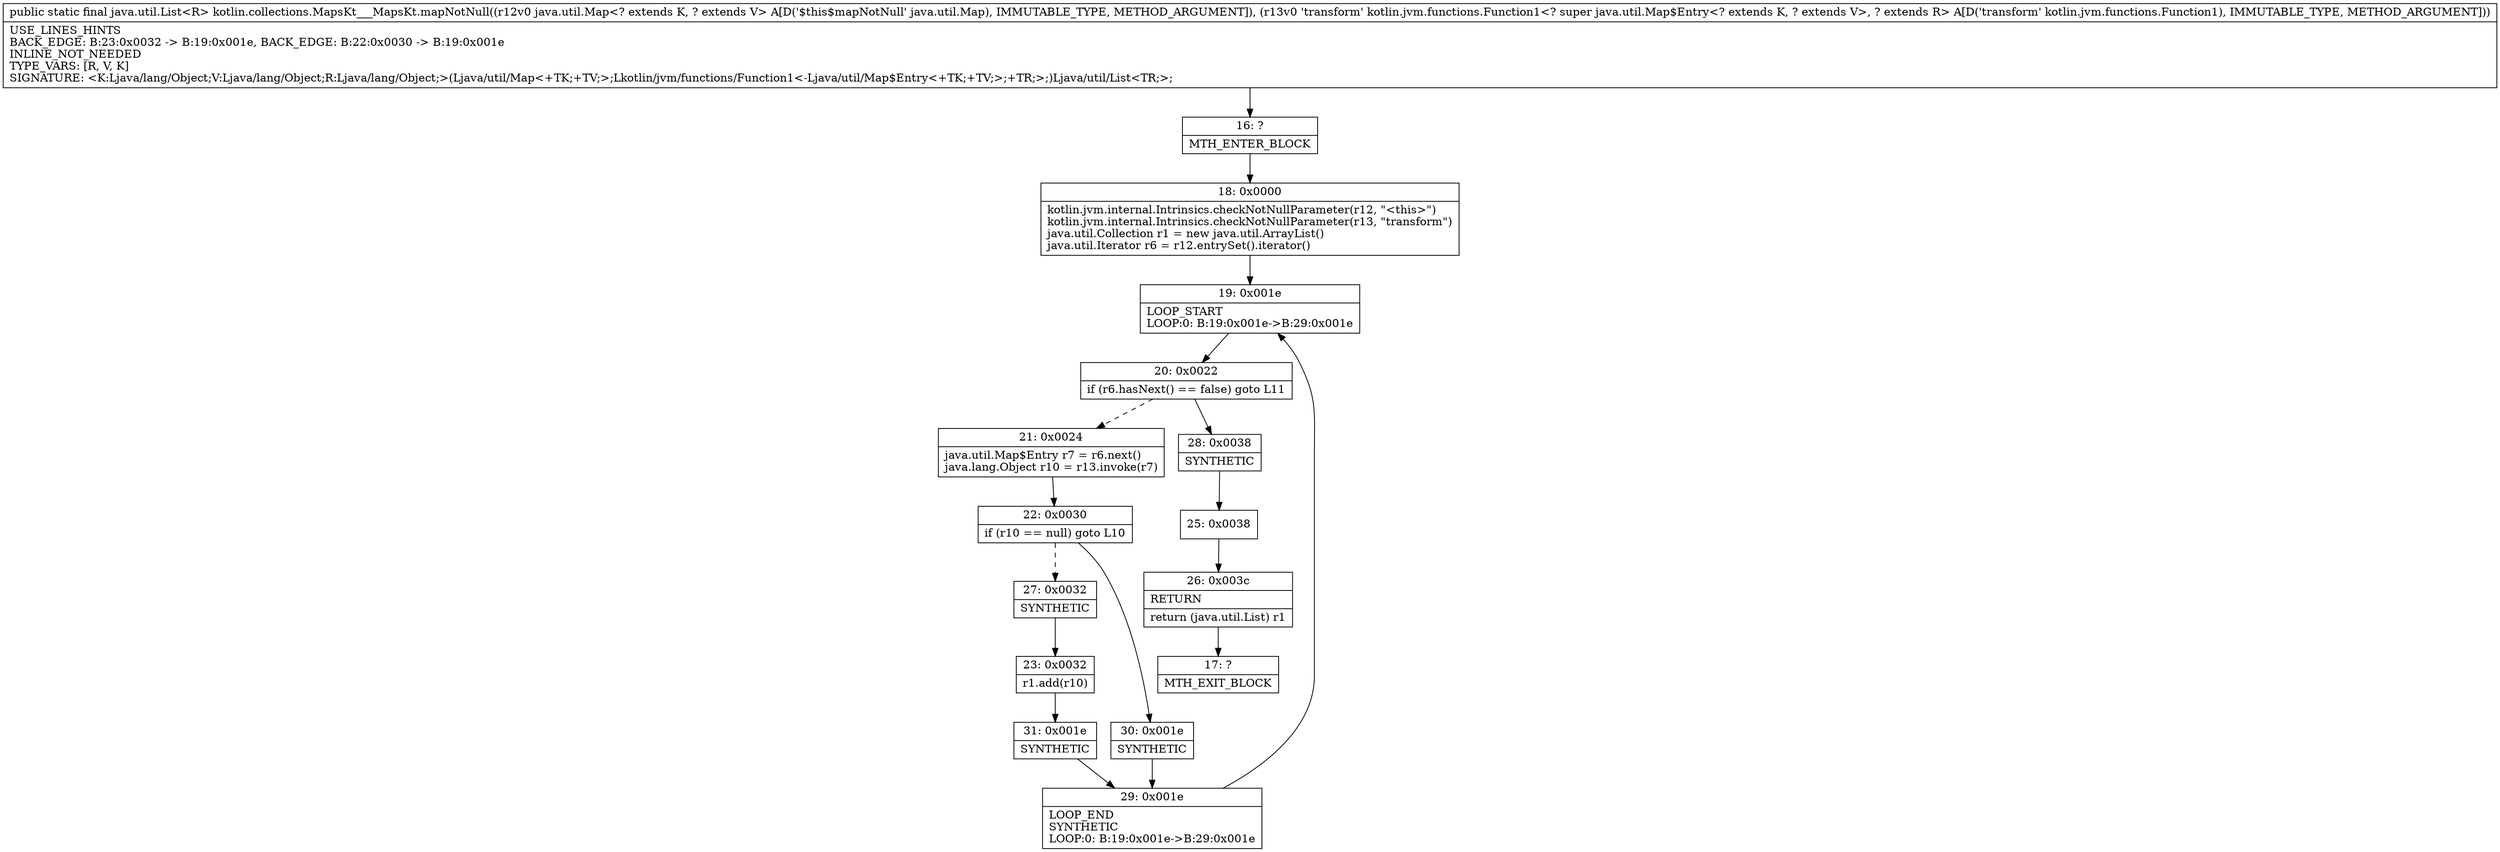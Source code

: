 digraph "CFG forkotlin.collections.MapsKt___MapsKt.mapNotNull(Ljava\/util\/Map;Lkotlin\/jvm\/functions\/Function1;)Ljava\/util\/List;" {
Node_16 [shape=record,label="{16\:\ ?|MTH_ENTER_BLOCK\l}"];
Node_18 [shape=record,label="{18\:\ 0x0000|kotlin.jvm.internal.Intrinsics.checkNotNullParameter(r12, \"\<this\>\")\lkotlin.jvm.internal.Intrinsics.checkNotNullParameter(r13, \"transform\")\ljava.util.Collection r1 = new java.util.ArrayList()\ljava.util.Iterator r6 = r12.entrySet().iterator()\l}"];
Node_19 [shape=record,label="{19\:\ 0x001e|LOOP_START\lLOOP:0: B:19:0x001e\-\>B:29:0x001e\l}"];
Node_20 [shape=record,label="{20\:\ 0x0022|if (r6.hasNext() == false) goto L11\l}"];
Node_21 [shape=record,label="{21\:\ 0x0024|java.util.Map$Entry r7 = r6.next()\ljava.lang.Object r10 = r13.invoke(r7)\l}"];
Node_22 [shape=record,label="{22\:\ 0x0030|if (r10 == null) goto L10\l}"];
Node_27 [shape=record,label="{27\:\ 0x0032|SYNTHETIC\l}"];
Node_23 [shape=record,label="{23\:\ 0x0032|r1.add(r10)\l}"];
Node_31 [shape=record,label="{31\:\ 0x001e|SYNTHETIC\l}"];
Node_29 [shape=record,label="{29\:\ 0x001e|LOOP_END\lSYNTHETIC\lLOOP:0: B:19:0x001e\-\>B:29:0x001e\l}"];
Node_30 [shape=record,label="{30\:\ 0x001e|SYNTHETIC\l}"];
Node_28 [shape=record,label="{28\:\ 0x0038|SYNTHETIC\l}"];
Node_25 [shape=record,label="{25\:\ 0x0038}"];
Node_26 [shape=record,label="{26\:\ 0x003c|RETURN\l|return (java.util.List) r1\l}"];
Node_17 [shape=record,label="{17\:\ ?|MTH_EXIT_BLOCK\l}"];
MethodNode[shape=record,label="{public static final java.util.List\<R\> kotlin.collections.MapsKt___MapsKt.mapNotNull((r12v0 java.util.Map\<? extends K, ? extends V\> A[D('$this$mapNotNull' java.util.Map), IMMUTABLE_TYPE, METHOD_ARGUMENT]), (r13v0 'transform' kotlin.jvm.functions.Function1\<? super java.util.Map$Entry\<? extends K, ? extends V\>, ? extends R\> A[D('transform' kotlin.jvm.functions.Function1), IMMUTABLE_TYPE, METHOD_ARGUMENT]))  | USE_LINES_HINTS\lBACK_EDGE: B:23:0x0032 \-\> B:19:0x001e, BACK_EDGE: B:22:0x0030 \-\> B:19:0x001e\lINLINE_NOT_NEEDED\lTYPE_VARS: [R, V, K]\lSIGNATURE: \<K:Ljava\/lang\/Object;V:Ljava\/lang\/Object;R:Ljava\/lang\/Object;\>(Ljava\/util\/Map\<+TK;+TV;\>;Lkotlin\/jvm\/functions\/Function1\<\-Ljava\/util\/Map$Entry\<+TK;+TV;\>;+TR;\>;)Ljava\/util\/List\<TR;\>;\l}"];
MethodNode -> Node_16;Node_16 -> Node_18;
Node_18 -> Node_19;
Node_19 -> Node_20;
Node_20 -> Node_21[style=dashed];
Node_20 -> Node_28;
Node_21 -> Node_22;
Node_22 -> Node_27[style=dashed];
Node_22 -> Node_30;
Node_27 -> Node_23;
Node_23 -> Node_31;
Node_31 -> Node_29;
Node_29 -> Node_19;
Node_30 -> Node_29;
Node_28 -> Node_25;
Node_25 -> Node_26;
Node_26 -> Node_17;
}


